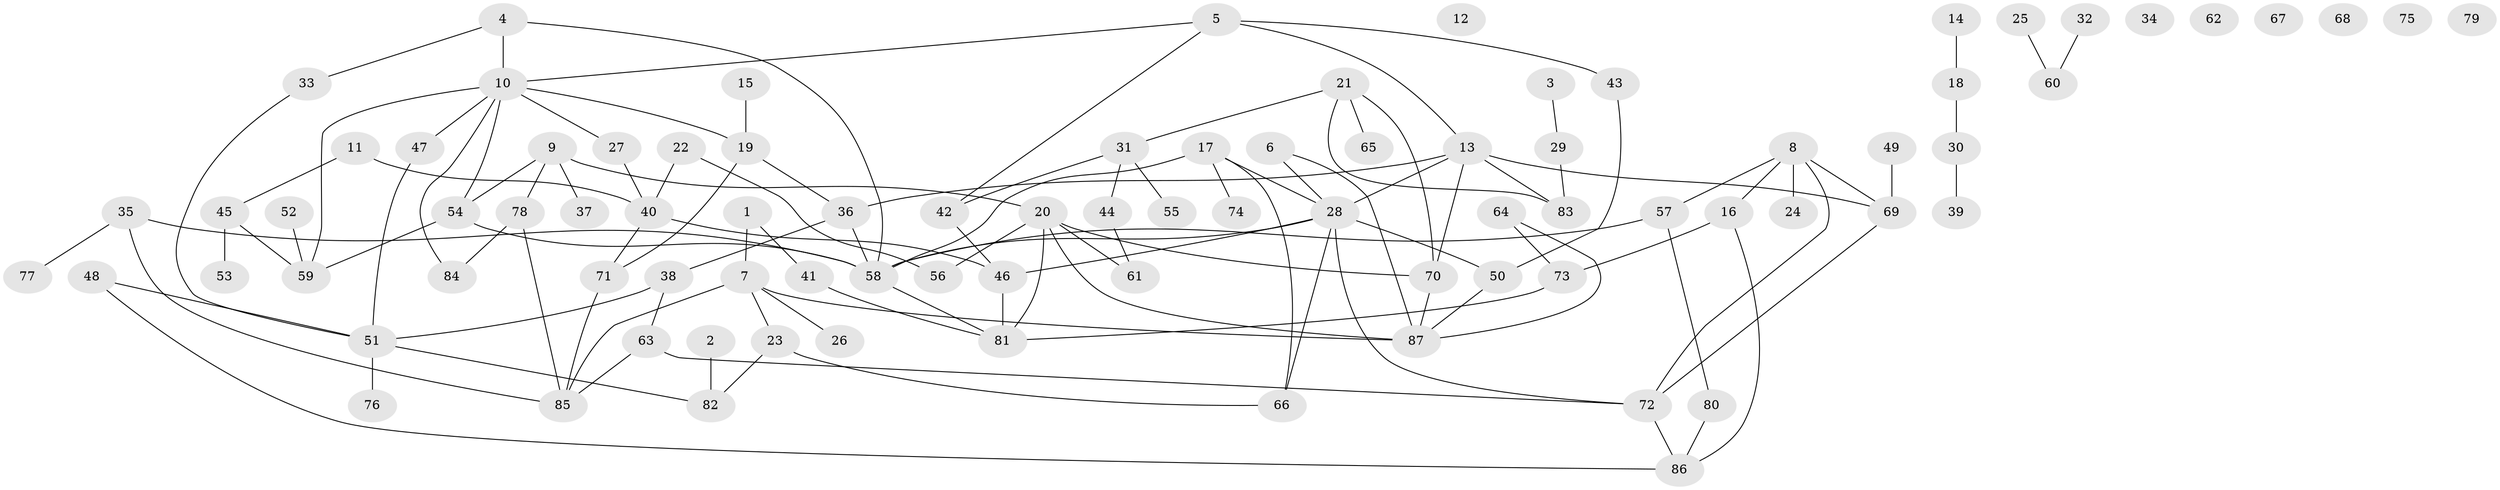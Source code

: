 // Generated by graph-tools (version 1.1) at 2025/25/03/09/25 03:25:13]
// undirected, 87 vertices, 118 edges
graph export_dot {
graph [start="1"]
  node [color=gray90,style=filled];
  1;
  2;
  3;
  4;
  5;
  6;
  7;
  8;
  9;
  10;
  11;
  12;
  13;
  14;
  15;
  16;
  17;
  18;
  19;
  20;
  21;
  22;
  23;
  24;
  25;
  26;
  27;
  28;
  29;
  30;
  31;
  32;
  33;
  34;
  35;
  36;
  37;
  38;
  39;
  40;
  41;
  42;
  43;
  44;
  45;
  46;
  47;
  48;
  49;
  50;
  51;
  52;
  53;
  54;
  55;
  56;
  57;
  58;
  59;
  60;
  61;
  62;
  63;
  64;
  65;
  66;
  67;
  68;
  69;
  70;
  71;
  72;
  73;
  74;
  75;
  76;
  77;
  78;
  79;
  80;
  81;
  82;
  83;
  84;
  85;
  86;
  87;
  1 -- 7;
  1 -- 41;
  2 -- 82;
  3 -- 29;
  4 -- 10;
  4 -- 33;
  4 -- 58;
  5 -- 10;
  5 -- 13;
  5 -- 42;
  5 -- 43;
  6 -- 28;
  6 -- 87;
  7 -- 23;
  7 -- 26;
  7 -- 85;
  7 -- 87;
  8 -- 16;
  8 -- 24;
  8 -- 57;
  8 -- 69;
  8 -- 72;
  9 -- 20;
  9 -- 37;
  9 -- 54;
  9 -- 78;
  10 -- 19;
  10 -- 27;
  10 -- 47;
  10 -- 54;
  10 -- 59;
  10 -- 84;
  11 -- 40;
  11 -- 45;
  13 -- 28;
  13 -- 36;
  13 -- 69;
  13 -- 70;
  13 -- 83;
  14 -- 18;
  15 -- 19;
  16 -- 73;
  16 -- 86;
  17 -- 28;
  17 -- 58;
  17 -- 66;
  17 -- 74;
  18 -- 30;
  19 -- 36;
  19 -- 71;
  20 -- 56;
  20 -- 61;
  20 -- 70;
  20 -- 81;
  20 -- 87;
  21 -- 31;
  21 -- 65;
  21 -- 70;
  21 -- 83;
  22 -- 40;
  22 -- 56;
  23 -- 66;
  23 -- 82;
  25 -- 60;
  27 -- 40;
  28 -- 46;
  28 -- 50;
  28 -- 58;
  28 -- 66;
  28 -- 72;
  29 -- 83;
  30 -- 39;
  31 -- 42;
  31 -- 44;
  31 -- 55;
  32 -- 60;
  33 -- 51;
  35 -- 58;
  35 -- 77;
  35 -- 85;
  36 -- 38;
  36 -- 58;
  38 -- 51;
  38 -- 63;
  40 -- 46;
  40 -- 71;
  41 -- 81;
  42 -- 46;
  43 -- 50;
  44 -- 61;
  45 -- 53;
  45 -- 59;
  46 -- 81;
  47 -- 51;
  48 -- 51;
  48 -- 86;
  49 -- 69;
  50 -- 87;
  51 -- 76;
  51 -- 82;
  52 -- 59;
  54 -- 58;
  54 -- 59;
  57 -- 58;
  57 -- 80;
  58 -- 81;
  63 -- 72;
  63 -- 85;
  64 -- 73;
  64 -- 87;
  69 -- 72;
  70 -- 87;
  71 -- 85;
  72 -- 86;
  73 -- 81;
  78 -- 84;
  78 -- 85;
  80 -- 86;
}
